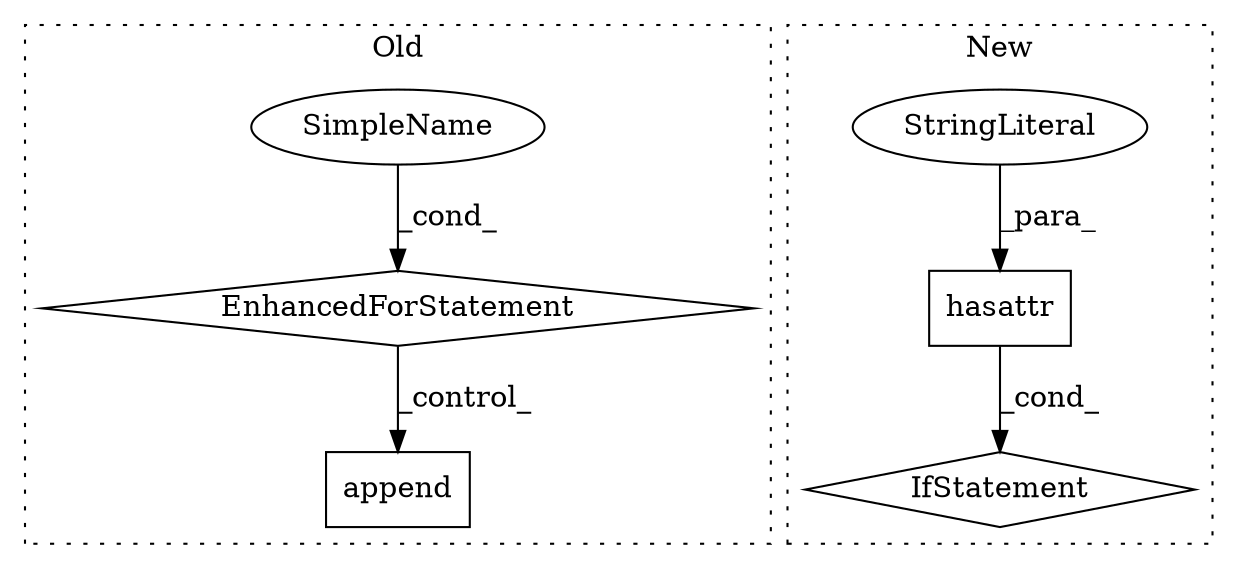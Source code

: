 digraph G {
subgraph cluster0 {
1 [label="append" a="32" s="1724,1800" l="7,1" shape="box"];
5 [label="EnhancedForStatement" a="70" s="1495,1583" l="53,2" shape="diamond"];
6 [label="SimpleName" a="42" s="1552" l="1" shape="ellipse"];
label = "Old";
style="dotted";
}
subgraph cluster1 {
2 [label="hasattr" a="32" s="1189,1210" l="8,1" shape="box"];
3 [label="IfStatement" a="25" s="1184,1211" l="4,2" shape="diamond"];
4 [label="StringLiteral" a="45" s="1202" l="8" shape="ellipse"];
label = "New";
style="dotted";
}
2 -> 3 [label="_cond_"];
4 -> 2 [label="_para_"];
5 -> 1 [label="_control_"];
6 -> 5 [label="_cond_"];
}
